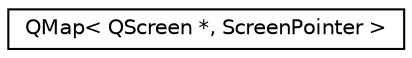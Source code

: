 digraph "类继承关系图"
{
  edge [fontname="Helvetica",fontsize="10",labelfontname="Helvetica",labelfontsize="10"];
  node [fontname="Helvetica",fontsize="10",shape=record];
  rankdir="LR";
  Node0 [label="QMap\< QScreen *, ScreenPointer \>",height=0.2,width=0.4,color="black", fillcolor="white", style="filled",URL="$class_q_map.html"];
}
